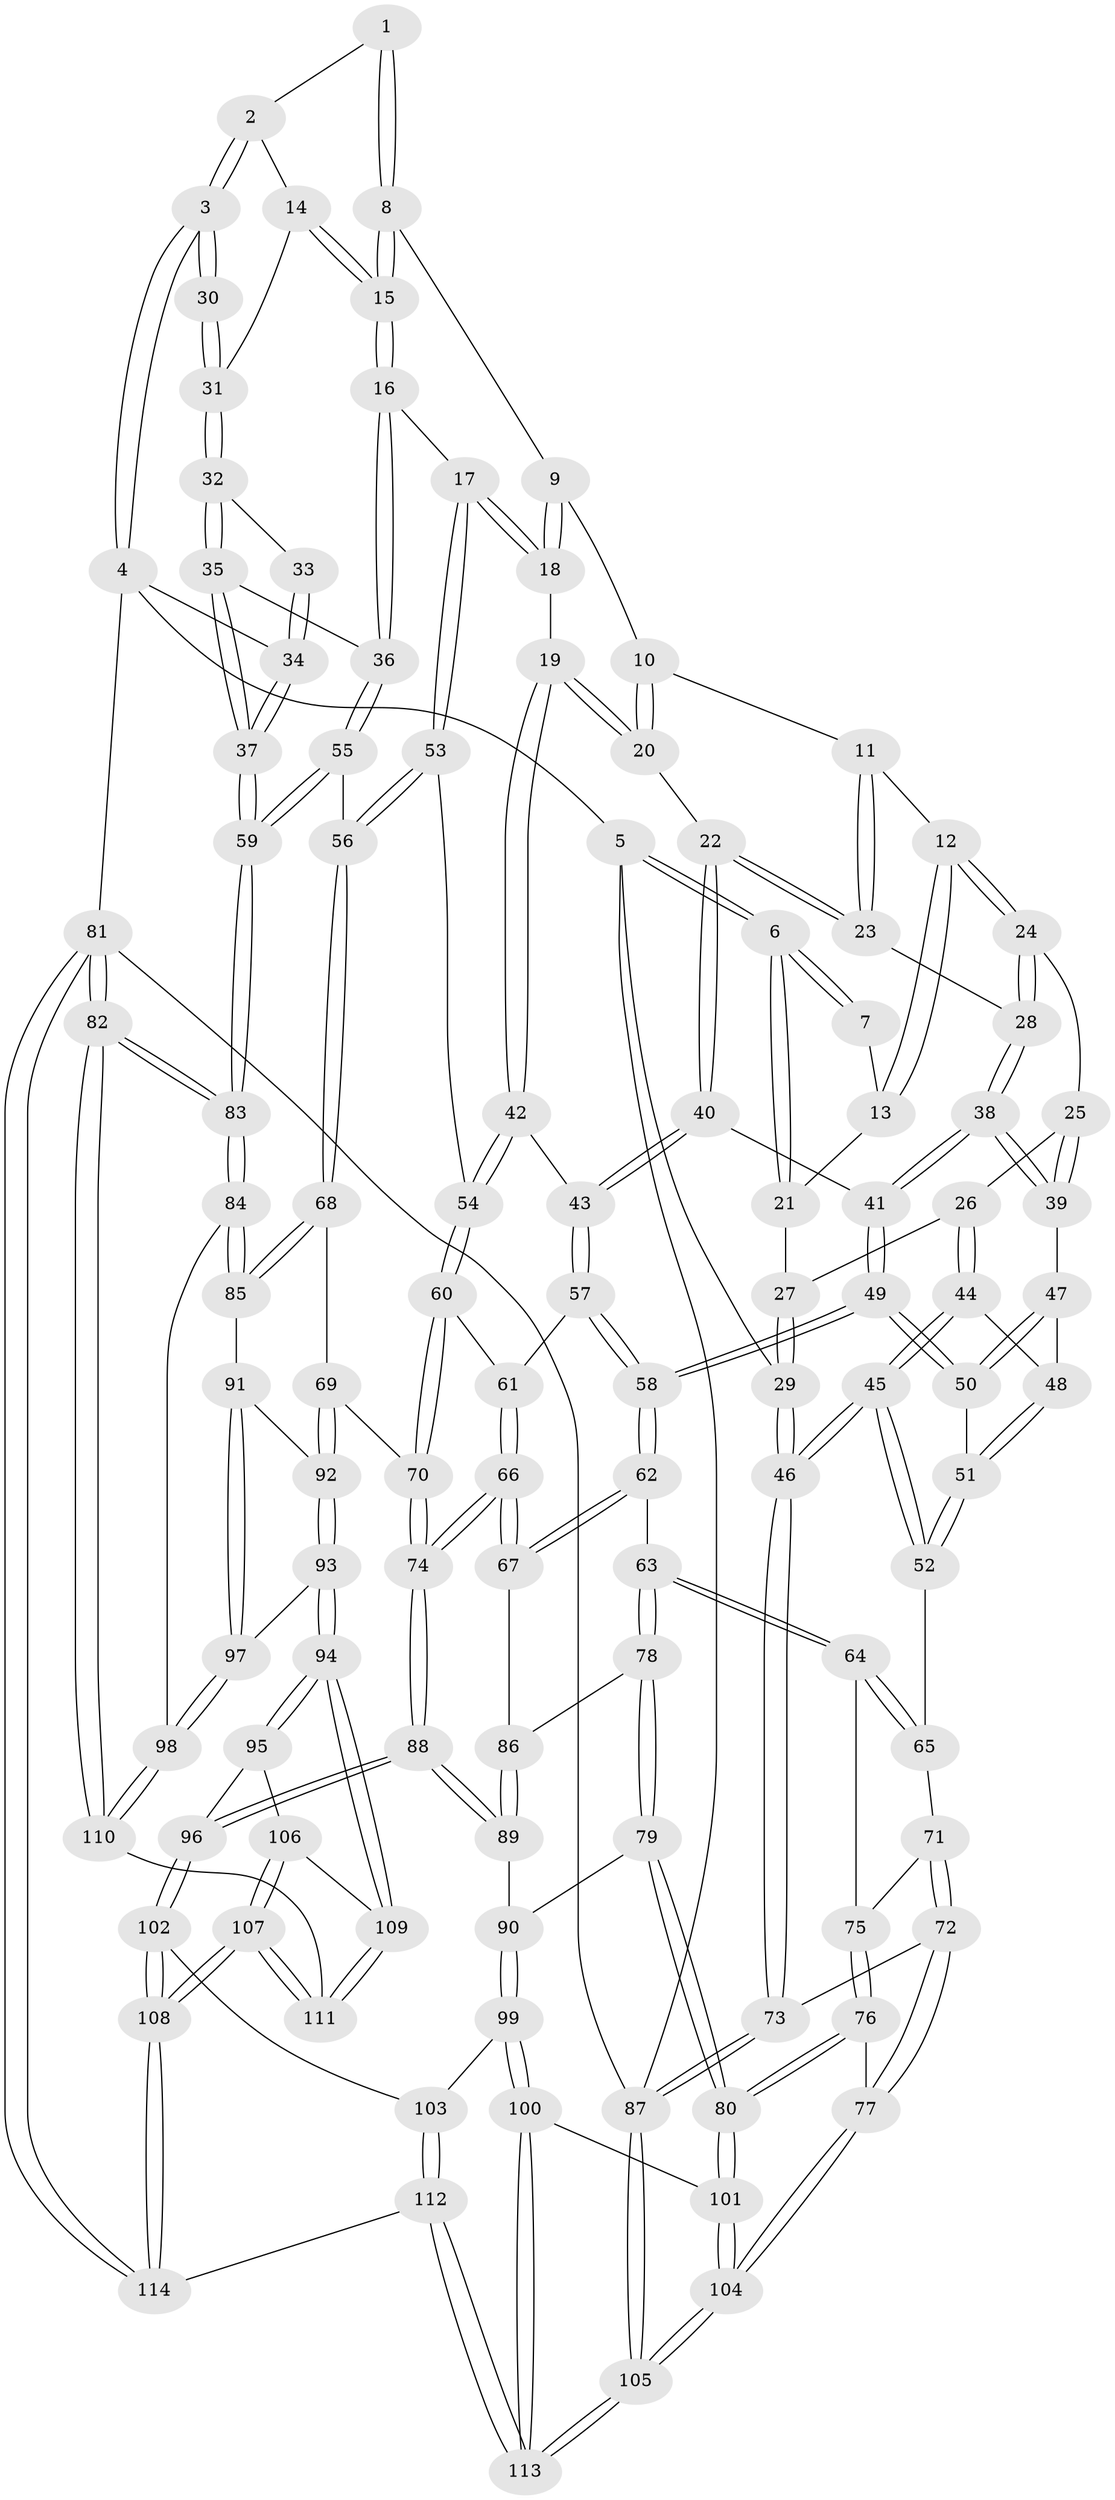 // coarse degree distribution, {3: 0.0759493670886076, 4: 0.45569620253164556, 5: 0.34177215189873417, 7: 0.012658227848101266, 6: 0.11392405063291139}
// Generated by graph-tools (version 1.1) at 2025/52/02/27/25 19:52:43]
// undirected, 114 vertices, 282 edges
graph export_dot {
graph [start="1"]
  node [color=gray90,style=filled];
  1 [pos="+0.696350941592196+0"];
  2 [pos="+0.9457483076918549+0"];
  3 [pos="+1+0"];
  4 [pos="+1+0"];
  5 [pos="+0+0"];
  6 [pos="+0+0"];
  7 [pos="+0.42427245891042015+0"];
  8 [pos="+0.6791074010447332+0"];
  9 [pos="+0.6074200993761619+0.07383278971025858"];
  10 [pos="+0.5069608866290275+0.1742514432432684"];
  11 [pos="+0.39157342699457565+0.1924448318654872"];
  12 [pos="+0.3324514983715859+0.19157689276307827"];
  13 [pos="+0.32431777623083613+0.17136597103597725"];
  14 [pos="+0.8718657343511337+0.26599225382175984"];
  15 [pos="+0.7908148038176608+0.2642007972457159"];
  16 [pos="+0.7593228809196125+0.3204568763925505"];
  17 [pos="+0.6583415579516043+0.35061642434456247"];
  18 [pos="+0.6510239630298844+0.34794641779503593"];
  19 [pos="+0.6273466073581293+0.34896994470085474"];
  20 [pos="+0.531366060267446+0.3094169099877052"];
  21 [pos="+0+0"];
  22 [pos="+0.5090405818202626+0.3292908973748573"];
  23 [pos="+0.447145701815526+0.32415531102515305"];
  24 [pos="+0.3296036712805317+0.1965469978895675"];
  25 [pos="+0.30123580713610054+0.23629882950910705"];
  26 [pos="+0.16755575701088682+0.2862141699218214"];
  27 [pos="+0.12311266347214143+0.24159094984369223"];
  28 [pos="+0.4233338019598361+0.335860603031631"];
  29 [pos="+0+0.4560518812283695"];
  30 [pos="+0.9892912895358733+0.11734250753322528"];
  31 [pos="+0.8723095196884795+0.2660791244767101"];
  32 [pos="+0.876934482275488+0.26897210836180085"];
  33 [pos="+0.9252846949402979+0.28377375585487574"];
  34 [pos="+1+0.3720436739392219"];
  35 [pos="+0.8898348982515725+0.3758147271813877"];
  36 [pos="+0.8140051763417723+0.42452837996962095"];
  37 [pos="+1+0.43144865520797865"];
  38 [pos="+0.3892111285853176+0.3758874050933085"];
  39 [pos="+0.32715970211801426+0.3331154713350673"];
  40 [pos="+0.4862498309276477+0.4063251908496329"];
  41 [pos="+0.40234231532764375+0.41179375346799846"];
  42 [pos="+0.5447826504958763+0.4524199558996355"];
  43 [pos="+0.5185666796285652+0.4516184473629795"];
  44 [pos="+0.16629186394175416+0.29261118841437816"];
  45 [pos="+0+0.47746298028019263"];
  46 [pos="+0+0.49235446387836046"];
  47 [pos="+0.3000208294904817+0.3752350195826228"];
  48 [pos="+0.2059516233819617+0.3835258725900638"];
  49 [pos="+0.34969436223118167+0.5240824576871396"];
  50 [pos="+0.30383627470226143+0.4943034822723028"];
  51 [pos="+0.20538036760389664+0.4736733852473111"];
  52 [pos="+0.12701161529867694+0.516279185165737"];
  53 [pos="+0.6754585926112968+0.5201151388515812"];
  54 [pos="+0.6352526245603332+0.5305752126613587"];
  55 [pos="+0.8250558980993121+0.5214153035184381"];
  56 [pos="+0.7862745116470607+0.5616897007678062"];
  57 [pos="+0.4626704821073914+0.5362205374718213"];
  58 [pos="+0.3594534486499038+0.544396527076506"];
  59 [pos="+1+0.4799530994926081"];
  60 [pos="+0.6055834797641167+0.5608981264475121"];
  61 [pos="+0.4791971792304538+0.548334724706209"];
  62 [pos="+0.3481559714832571+0.5919099467006541"];
  63 [pos="+0.345419478052754+0.5959305641848824"];
  64 [pos="+0.32136163637845894+0.5945742005367574"];
  65 [pos="+0.13902087067137284+0.5442255331550364"];
  66 [pos="+0.5304118995769777+0.6971576146833212"];
  67 [pos="+0.47651784410378784+0.6752366579716511"];
  68 [pos="+0.7873869106173561+0.5912664596920993"];
  69 [pos="+0.6494959959049593+0.7069405099082178"];
  70 [pos="+0.5722458510551435+0.690534841140508"];
  71 [pos="+0.1469595664410382+0.5680628599385852"];
  72 [pos="+0.051919609843544316+0.7034314047326308"];
  73 [pos="+0+0.5800420423312294"];
  74 [pos="+0.5396393072738163+0.7055596536837792"];
  75 [pos="+0.16490684570749173+0.5989866959464798"];
  76 [pos="+0.19730650608105596+0.7429794265739584"];
  77 [pos="+0.10972005583062645+0.750444457157142"];
  78 [pos="+0.3312225487743008+0.6336642256666589"];
  79 [pos="+0.3212176897371654+0.6482691216789008"];
  80 [pos="+0.23102580828353106+0.7566500025297064"];
  81 [pos="+1+1"];
  82 [pos="+1+1"];
  83 [pos="+1+0.8360492519008722"];
  84 [pos="+0.9245657783011308+0.7371250100403935"];
  85 [pos="+0.8391804788346088+0.6886671762015372"];
  86 [pos="+0.4029897754685086+0.7076674377468527"];
  87 [pos="+0+1"];
  88 [pos="+0.5334679093116766+0.7214699762634593"];
  89 [pos="+0.41909660480000505+0.7592763663640733"];
  90 [pos="+0.40631180529467614+0.7722270790481739"];
  91 [pos="+0.7715480610482993+0.7615540372454862"];
  92 [pos="+0.6669020251437+0.7360172156206299"];
  93 [pos="+0.6681986476759935+0.8368591180506105"];
  94 [pos="+0.6681932809073979+0.8368648664912874"];
  95 [pos="+0.5890441671334201+0.8302512847441694"];
  96 [pos="+0.5391227038238+0.8057288824316116"];
  97 [pos="+0.7610790393594391+0.8277755770764214"];
  98 [pos="+0.7873112674257065+0.8576978246078467"];
  99 [pos="+0.3684932851293843+0.8261095076494276"];
  100 [pos="+0.2962821435008408+0.8501767464143517"];
  101 [pos="+0.2699163441314463+0.8315482968721568"];
  102 [pos="+0.5030079953773318+0.8524968096038422"];
  103 [pos="+0.42313630801321633+0.8424669633872336"];
  104 [pos="+0+1"];
  105 [pos="+0+1"];
  106 [pos="+0.5908142510762441+0.8696834757449468"];
  107 [pos="+0.5632505635140799+1"];
  108 [pos="+0.53662561177412+1"];
  109 [pos="+0.6683224001040369+0.9307616611980043"];
  110 [pos="+0.8082817911013819+0.9131325693008646"];
  111 [pos="+0.6696192907491508+0.9560687017378129"];
  112 [pos="+0.488034763653006+1"];
  113 [pos="+0.3891262536997643+1"];
  114 [pos="+0.5311585600668679+1"];
  1 -- 2;
  1 -- 8;
  1 -- 8;
  2 -- 3;
  2 -- 3;
  2 -- 14;
  3 -- 4;
  3 -- 4;
  3 -- 30;
  3 -- 30;
  4 -- 5;
  4 -- 34;
  4 -- 81;
  5 -- 6;
  5 -- 6;
  5 -- 29;
  5 -- 87;
  6 -- 7;
  6 -- 7;
  6 -- 21;
  6 -- 21;
  7 -- 13;
  8 -- 9;
  8 -- 15;
  8 -- 15;
  9 -- 10;
  9 -- 18;
  9 -- 18;
  10 -- 11;
  10 -- 20;
  10 -- 20;
  11 -- 12;
  11 -- 23;
  11 -- 23;
  12 -- 13;
  12 -- 13;
  12 -- 24;
  12 -- 24;
  13 -- 21;
  14 -- 15;
  14 -- 15;
  14 -- 31;
  15 -- 16;
  15 -- 16;
  16 -- 17;
  16 -- 36;
  16 -- 36;
  17 -- 18;
  17 -- 18;
  17 -- 53;
  17 -- 53;
  18 -- 19;
  19 -- 20;
  19 -- 20;
  19 -- 42;
  19 -- 42;
  20 -- 22;
  21 -- 27;
  22 -- 23;
  22 -- 23;
  22 -- 40;
  22 -- 40;
  23 -- 28;
  24 -- 25;
  24 -- 28;
  24 -- 28;
  25 -- 26;
  25 -- 39;
  25 -- 39;
  26 -- 27;
  26 -- 44;
  26 -- 44;
  27 -- 29;
  27 -- 29;
  28 -- 38;
  28 -- 38;
  29 -- 46;
  29 -- 46;
  30 -- 31;
  30 -- 31;
  31 -- 32;
  31 -- 32;
  32 -- 33;
  32 -- 35;
  32 -- 35;
  33 -- 34;
  33 -- 34;
  34 -- 37;
  34 -- 37;
  35 -- 36;
  35 -- 37;
  35 -- 37;
  36 -- 55;
  36 -- 55;
  37 -- 59;
  37 -- 59;
  38 -- 39;
  38 -- 39;
  38 -- 41;
  38 -- 41;
  39 -- 47;
  40 -- 41;
  40 -- 43;
  40 -- 43;
  41 -- 49;
  41 -- 49;
  42 -- 43;
  42 -- 54;
  42 -- 54;
  43 -- 57;
  43 -- 57;
  44 -- 45;
  44 -- 45;
  44 -- 48;
  45 -- 46;
  45 -- 46;
  45 -- 52;
  45 -- 52;
  46 -- 73;
  46 -- 73;
  47 -- 48;
  47 -- 50;
  47 -- 50;
  48 -- 51;
  48 -- 51;
  49 -- 50;
  49 -- 50;
  49 -- 58;
  49 -- 58;
  50 -- 51;
  51 -- 52;
  51 -- 52;
  52 -- 65;
  53 -- 54;
  53 -- 56;
  53 -- 56;
  54 -- 60;
  54 -- 60;
  55 -- 56;
  55 -- 59;
  55 -- 59;
  56 -- 68;
  56 -- 68;
  57 -- 58;
  57 -- 58;
  57 -- 61;
  58 -- 62;
  58 -- 62;
  59 -- 83;
  59 -- 83;
  60 -- 61;
  60 -- 70;
  60 -- 70;
  61 -- 66;
  61 -- 66;
  62 -- 63;
  62 -- 67;
  62 -- 67;
  63 -- 64;
  63 -- 64;
  63 -- 78;
  63 -- 78;
  64 -- 65;
  64 -- 65;
  64 -- 75;
  65 -- 71;
  66 -- 67;
  66 -- 67;
  66 -- 74;
  66 -- 74;
  67 -- 86;
  68 -- 69;
  68 -- 85;
  68 -- 85;
  69 -- 70;
  69 -- 92;
  69 -- 92;
  70 -- 74;
  70 -- 74;
  71 -- 72;
  71 -- 72;
  71 -- 75;
  72 -- 73;
  72 -- 77;
  72 -- 77;
  73 -- 87;
  73 -- 87;
  74 -- 88;
  74 -- 88;
  75 -- 76;
  75 -- 76;
  76 -- 77;
  76 -- 80;
  76 -- 80;
  77 -- 104;
  77 -- 104;
  78 -- 79;
  78 -- 79;
  78 -- 86;
  79 -- 80;
  79 -- 80;
  79 -- 90;
  80 -- 101;
  80 -- 101;
  81 -- 82;
  81 -- 82;
  81 -- 114;
  81 -- 114;
  81 -- 87;
  82 -- 83;
  82 -- 83;
  82 -- 110;
  82 -- 110;
  83 -- 84;
  83 -- 84;
  84 -- 85;
  84 -- 85;
  84 -- 98;
  85 -- 91;
  86 -- 89;
  86 -- 89;
  87 -- 105;
  87 -- 105;
  88 -- 89;
  88 -- 89;
  88 -- 96;
  88 -- 96;
  89 -- 90;
  90 -- 99;
  90 -- 99;
  91 -- 92;
  91 -- 97;
  91 -- 97;
  92 -- 93;
  92 -- 93;
  93 -- 94;
  93 -- 94;
  93 -- 97;
  94 -- 95;
  94 -- 95;
  94 -- 109;
  94 -- 109;
  95 -- 96;
  95 -- 106;
  96 -- 102;
  96 -- 102;
  97 -- 98;
  97 -- 98;
  98 -- 110;
  98 -- 110;
  99 -- 100;
  99 -- 100;
  99 -- 103;
  100 -- 101;
  100 -- 113;
  100 -- 113;
  101 -- 104;
  101 -- 104;
  102 -- 103;
  102 -- 108;
  102 -- 108;
  103 -- 112;
  103 -- 112;
  104 -- 105;
  104 -- 105;
  105 -- 113;
  105 -- 113;
  106 -- 107;
  106 -- 107;
  106 -- 109;
  107 -- 108;
  107 -- 108;
  107 -- 111;
  107 -- 111;
  108 -- 114;
  108 -- 114;
  109 -- 111;
  109 -- 111;
  110 -- 111;
  112 -- 113;
  112 -- 113;
  112 -- 114;
}
